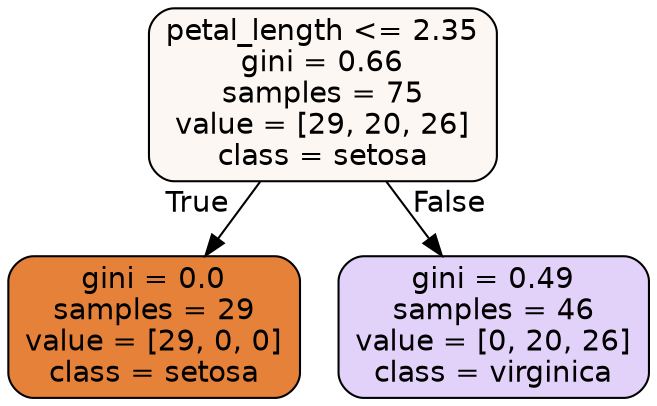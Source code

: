 digraph Tree {
node [shape=box, style="filled, rounded", color="black", fontname=helvetica] ;
edge [fontname=helvetica] ;
0 [label="petal_length <= 2.35\ngini = 0.66\nsamples = 75\nvalue = [29, 20, 26]\nclass = setosa", fillcolor="#fdf7f3"] ;
1 [label="gini = 0.0\nsamples = 29\nvalue = [29, 0, 0]\nclass = setosa", fillcolor="#e58139"] ;
0 -> 1 [labeldistance=2.5, labelangle=45, headlabel="True"] ;
2 [label="gini = 0.49\nsamples = 46\nvalue = [0, 20, 26]\nclass = virginica", fillcolor="#e2d1f9"] ;
0 -> 2 [labeldistance=2.5, labelangle=-45, headlabel="False"] ;
}